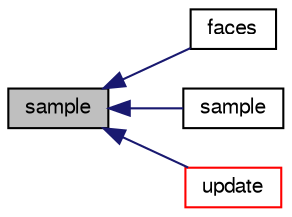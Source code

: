 digraph "sample"
{
  bgcolor="transparent";
  edge [fontname="FreeSans",fontsize="10",labelfontname="FreeSans",labelfontsize="10"];
  node [fontname="FreeSans",fontsize="10",shape=record];
  rankdir="LR";
  Node937 [label="sample",height=0.2,width=0.4,color="black", fillcolor="grey75", style="filled", fontcolor="black"];
  Node937 -> Node938 [dir="back",color="midnightblue",fontsize="10",style="solid",fontname="FreeSans"];
  Node938 [label="faces",height=0.2,width=0.4,color="black",URL="$a29366.html#aa868d7b4e3ea469f782b898b8982c8af",tooltip="Faces of surface. "];
  Node937 -> Node939 [dir="back",color="midnightblue",fontsize="10",style="solid",fontname="FreeSans"];
  Node939 [label="sample",height=0.2,width=0.4,color="black",URL="$a29366.html#a2fa7a260d87340e338920925426394d9",tooltip="Sample field on surface. "];
  Node937 -> Node940 [dir="back",color="midnightblue",fontsize="10",style="solid",fontname="FreeSans"];
  Node940 [label="update",height=0.2,width=0.4,color="red",URL="$a29366.html#aa2aac016e2bf7b5bd2b271786c2791aa",tooltip="Update the surface as required. "];
}

